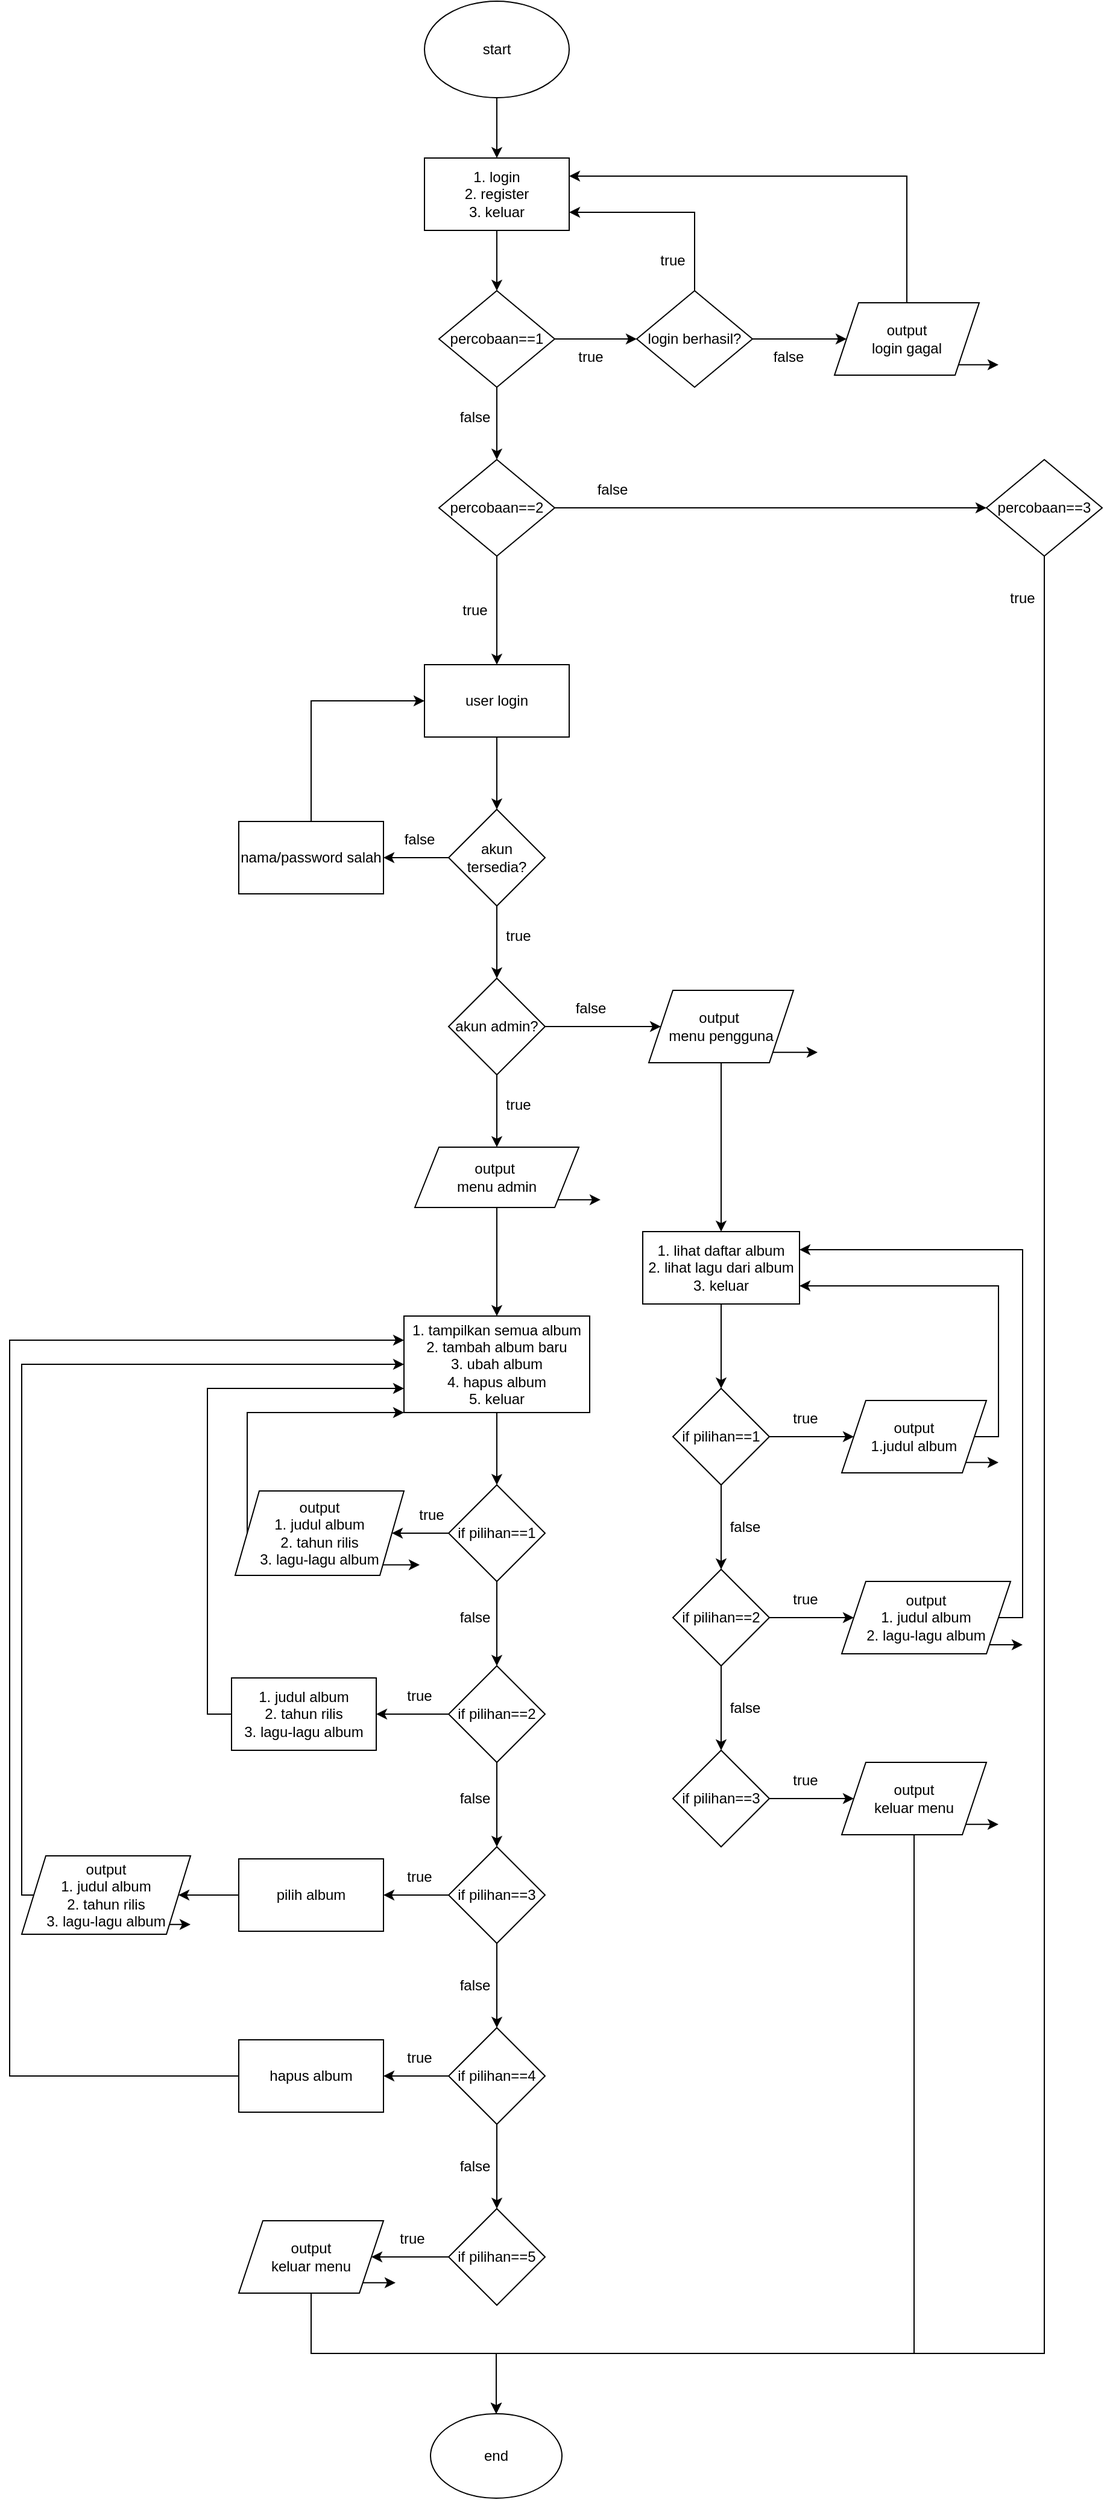 <mxfile version="28.2.7">
  <diagram name="Halaman-1" id="euhfTlCzeBTjEKXHIjLM">
    <mxGraphModel dx="1744" dy="998" grid="1" gridSize="10" guides="1" tooltips="1" connect="1" arrows="1" fold="1" page="1" pageScale="1" pageWidth="827" pageHeight="1169" math="0" shadow="0">
      <root>
        <mxCell id="0" />
        <mxCell id="1" parent="0" />
        <mxCell id="zwgT3oOxKgKw1kxHmlDp-4" value="" style="edgeStyle=orthogonalEdgeStyle;rounded=0;orthogonalLoop=1;jettySize=auto;html=1;" edge="1" parent="1" source="zwgT3oOxKgKw1kxHmlDp-2" target="zwgT3oOxKgKw1kxHmlDp-3">
          <mxGeometry relative="1" as="geometry" />
        </mxCell>
        <mxCell id="zwgT3oOxKgKw1kxHmlDp-2" value="start" style="ellipse;whiteSpace=wrap;html=1;" vertex="1" parent="1">
          <mxGeometry x="354" y="20" width="120" height="80" as="geometry" />
        </mxCell>
        <mxCell id="zwgT3oOxKgKw1kxHmlDp-6" value="" style="edgeStyle=orthogonalEdgeStyle;rounded=0;orthogonalLoop=1;jettySize=auto;html=1;" edge="1" parent="1" source="zwgT3oOxKgKw1kxHmlDp-3" target="zwgT3oOxKgKw1kxHmlDp-5">
          <mxGeometry relative="1" as="geometry" />
        </mxCell>
        <mxCell id="zwgT3oOxKgKw1kxHmlDp-3" value="1. login&lt;div&gt;2. register&lt;/div&gt;&lt;div&gt;3. keluar&lt;/div&gt;" style="whiteSpace=wrap;html=1;" vertex="1" parent="1">
          <mxGeometry x="354" y="150" width="120" height="60" as="geometry" />
        </mxCell>
        <mxCell id="zwgT3oOxKgKw1kxHmlDp-8" value="" style="edgeStyle=orthogonalEdgeStyle;rounded=0;orthogonalLoop=1;jettySize=auto;html=1;" edge="1" parent="1" source="zwgT3oOxKgKw1kxHmlDp-5" target="zwgT3oOxKgKw1kxHmlDp-7">
          <mxGeometry relative="1" as="geometry" />
        </mxCell>
        <mxCell id="zwgT3oOxKgKw1kxHmlDp-10" value="" style="edgeStyle=orthogonalEdgeStyle;rounded=0;orthogonalLoop=1;jettySize=auto;html=1;" edge="1" parent="1" source="zwgT3oOxKgKw1kxHmlDp-5" target="zwgT3oOxKgKw1kxHmlDp-9">
          <mxGeometry relative="1" as="geometry" />
        </mxCell>
        <mxCell id="zwgT3oOxKgKw1kxHmlDp-5" value="percobaan==1" style="rhombus;whiteSpace=wrap;html=1;" vertex="1" parent="1">
          <mxGeometry x="366" y="260" width="96" height="80" as="geometry" />
        </mxCell>
        <mxCell id="zwgT3oOxKgKw1kxHmlDp-14" value="" style="edgeStyle=orthogonalEdgeStyle;rounded=0;orthogonalLoop=1;jettySize=auto;html=1;" edge="1" parent="1" source="zwgT3oOxKgKw1kxHmlDp-7" target="zwgT3oOxKgKw1kxHmlDp-13">
          <mxGeometry relative="1" as="geometry" />
        </mxCell>
        <mxCell id="zwgT3oOxKgKw1kxHmlDp-100" value="" style="edgeStyle=orthogonalEdgeStyle;rounded=0;orthogonalLoop=1;jettySize=auto;html=1;" edge="1" parent="1" source="zwgT3oOxKgKw1kxHmlDp-7" target="zwgT3oOxKgKw1kxHmlDp-99">
          <mxGeometry relative="1" as="geometry" />
        </mxCell>
        <mxCell id="zwgT3oOxKgKw1kxHmlDp-7" value="percobaan==2" style="rhombus;whiteSpace=wrap;html=1;" vertex="1" parent="1">
          <mxGeometry x="366" y="400" width="96" height="80" as="geometry" />
        </mxCell>
        <mxCell id="zwgT3oOxKgKw1kxHmlDp-84" value="" style="edgeStyle=orthogonalEdgeStyle;rounded=0;orthogonalLoop=1;jettySize=auto;html=1;" edge="1" parent="1" source="zwgT3oOxKgKw1kxHmlDp-9" target="zwgT3oOxKgKw1kxHmlDp-83">
          <mxGeometry relative="1" as="geometry" />
        </mxCell>
        <mxCell id="zwgT3oOxKgKw1kxHmlDp-88" style="edgeStyle=orthogonalEdgeStyle;rounded=0;orthogonalLoop=1;jettySize=auto;html=1;exitX=0.5;exitY=0;exitDx=0;exitDy=0;entryX=1;entryY=0.75;entryDx=0;entryDy=0;" edge="1" parent="1" source="zwgT3oOxKgKw1kxHmlDp-9" target="zwgT3oOxKgKw1kxHmlDp-3">
          <mxGeometry relative="1" as="geometry" />
        </mxCell>
        <mxCell id="zwgT3oOxKgKw1kxHmlDp-9" value="login berhasil?" style="rhombus;whiteSpace=wrap;html=1;" vertex="1" parent="1">
          <mxGeometry x="530" y="260" width="96" height="80" as="geometry" />
        </mxCell>
        <mxCell id="zwgT3oOxKgKw1kxHmlDp-16" value="" style="edgeStyle=orthogonalEdgeStyle;rounded=0;orthogonalLoop=1;jettySize=auto;html=1;" edge="1" parent="1" source="zwgT3oOxKgKw1kxHmlDp-13" target="zwgT3oOxKgKw1kxHmlDp-15">
          <mxGeometry relative="1" as="geometry" />
        </mxCell>
        <mxCell id="zwgT3oOxKgKw1kxHmlDp-13" value="user login" style="whiteSpace=wrap;html=1;" vertex="1" parent="1">
          <mxGeometry x="354" y="570" width="120" height="60" as="geometry" />
        </mxCell>
        <mxCell id="zwgT3oOxKgKw1kxHmlDp-18" value="" style="edgeStyle=orthogonalEdgeStyle;rounded=0;orthogonalLoop=1;jettySize=auto;html=1;" edge="1" parent="1" source="zwgT3oOxKgKw1kxHmlDp-15" target="zwgT3oOxKgKw1kxHmlDp-17">
          <mxGeometry relative="1" as="geometry" />
        </mxCell>
        <mxCell id="zwgT3oOxKgKw1kxHmlDp-20" value="" style="edgeStyle=orthogonalEdgeStyle;rounded=0;orthogonalLoop=1;jettySize=auto;html=1;" edge="1" parent="1" source="zwgT3oOxKgKw1kxHmlDp-15" target="zwgT3oOxKgKw1kxHmlDp-19">
          <mxGeometry relative="1" as="geometry" />
        </mxCell>
        <mxCell id="zwgT3oOxKgKw1kxHmlDp-15" value="akun tersedia?" style="rhombus;whiteSpace=wrap;html=1;" vertex="1" parent="1">
          <mxGeometry x="374" y="690" width="80" height="80" as="geometry" />
        </mxCell>
        <mxCell id="zwgT3oOxKgKw1kxHmlDp-55" value="" style="edgeStyle=orthogonalEdgeStyle;rounded=0;orthogonalLoop=1;jettySize=auto;html=1;" edge="1" parent="1" source="zwgT3oOxKgKw1kxHmlDp-17" target="zwgT3oOxKgKw1kxHmlDp-54">
          <mxGeometry relative="1" as="geometry" />
        </mxCell>
        <mxCell id="zwgT3oOxKgKw1kxHmlDp-60" value="" style="edgeStyle=orthogonalEdgeStyle;rounded=0;orthogonalLoop=1;jettySize=auto;html=1;" edge="1" parent="1" source="zwgT3oOxKgKw1kxHmlDp-17" target="zwgT3oOxKgKw1kxHmlDp-59">
          <mxGeometry relative="1" as="geometry" />
        </mxCell>
        <mxCell id="zwgT3oOxKgKw1kxHmlDp-17" value="akun admin?" style="rhombus;whiteSpace=wrap;html=1;" vertex="1" parent="1">
          <mxGeometry x="374" y="830" width="80" height="80" as="geometry" />
        </mxCell>
        <mxCell id="zwgT3oOxKgKw1kxHmlDp-120" style="edgeStyle=orthogonalEdgeStyle;rounded=0;orthogonalLoop=1;jettySize=auto;html=1;exitX=0.5;exitY=0;exitDx=0;exitDy=0;entryX=0;entryY=0.5;entryDx=0;entryDy=0;" edge="1" parent="1" source="zwgT3oOxKgKw1kxHmlDp-19" target="zwgT3oOxKgKw1kxHmlDp-13">
          <mxGeometry relative="1" as="geometry" />
        </mxCell>
        <mxCell id="zwgT3oOxKgKw1kxHmlDp-19" value="nama/password salah" style="whiteSpace=wrap;html=1;" vertex="1" parent="1">
          <mxGeometry x="200" y="700" width="120" height="60" as="geometry" />
        </mxCell>
        <mxCell id="zwgT3oOxKgKw1kxHmlDp-28" value="" style="edgeStyle=orthogonalEdgeStyle;rounded=0;orthogonalLoop=1;jettySize=auto;html=1;" edge="1" parent="1" source="zwgT3oOxKgKw1kxHmlDp-25" target="zwgT3oOxKgKw1kxHmlDp-27">
          <mxGeometry relative="1" as="geometry" />
        </mxCell>
        <mxCell id="zwgT3oOxKgKw1kxHmlDp-25" value="1. tampilkan semua album&lt;div&gt;2. tambah album baru&lt;/div&gt;&lt;div&gt;3. ubah album&lt;/div&gt;&lt;div&gt;4. hapus album&lt;/div&gt;&lt;div&gt;5. keluar&lt;/div&gt;" style="whiteSpace=wrap;html=1;" vertex="1" parent="1">
          <mxGeometry x="337" y="1110" width="154" height="80" as="geometry" />
        </mxCell>
        <mxCell id="zwgT3oOxKgKw1kxHmlDp-30" value="" style="edgeStyle=orthogonalEdgeStyle;rounded=0;orthogonalLoop=1;jettySize=auto;html=1;" edge="1" parent="1" source="zwgT3oOxKgKw1kxHmlDp-27" target="zwgT3oOxKgKw1kxHmlDp-29">
          <mxGeometry relative="1" as="geometry" />
        </mxCell>
        <mxCell id="zwgT3oOxKgKw1kxHmlDp-38" value="" style="edgeStyle=orthogonalEdgeStyle;rounded=0;orthogonalLoop=1;jettySize=auto;html=1;" edge="1" parent="1" source="zwgT3oOxKgKw1kxHmlDp-27" target="zwgT3oOxKgKw1kxHmlDp-37">
          <mxGeometry relative="1" as="geometry" />
        </mxCell>
        <mxCell id="zwgT3oOxKgKw1kxHmlDp-27" value="if pilihan==1" style="rhombus;whiteSpace=wrap;html=1;" vertex="1" parent="1">
          <mxGeometry x="374" y="1250" width="80" height="80" as="geometry" />
        </mxCell>
        <mxCell id="zwgT3oOxKgKw1kxHmlDp-32" value="" style="edgeStyle=orthogonalEdgeStyle;rounded=0;orthogonalLoop=1;jettySize=auto;html=1;" edge="1" parent="1" source="zwgT3oOxKgKw1kxHmlDp-29" target="zwgT3oOxKgKw1kxHmlDp-31">
          <mxGeometry relative="1" as="geometry" />
        </mxCell>
        <mxCell id="zwgT3oOxKgKw1kxHmlDp-41" value="" style="edgeStyle=orthogonalEdgeStyle;rounded=0;orthogonalLoop=1;jettySize=auto;html=1;" edge="1" parent="1" source="zwgT3oOxKgKw1kxHmlDp-29" target="zwgT3oOxKgKw1kxHmlDp-40">
          <mxGeometry relative="1" as="geometry" />
        </mxCell>
        <mxCell id="zwgT3oOxKgKw1kxHmlDp-29" value="if pilihan==2" style="rhombus;whiteSpace=wrap;html=1;" vertex="1" parent="1">
          <mxGeometry x="374" y="1400" width="80" height="80" as="geometry" />
        </mxCell>
        <mxCell id="zwgT3oOxKgKw1kxHmlDp-34" value="" style="edgeStyle=orthogonalEdgeStyle;rounded=0;orthogonalLoop=1;jettySize=auto;html=1;" edge="1" parent="1" source="zwgT3oOxKgKw1kxHmlDp-31" target="zwgT3oOxKgKw1kxHmlDp-33">
          <mxGeometry relative="1" as="geometry" />
        </mxCell>
        <mxCell id="zwgT3oOxKgKw1kxHmlDp-43" value="" style="edgeStyle=orthogonalEdgeStyle;rounded=0;orthogonalLoop=1;jettySize=auto;html=1;" edge="1" parent="1" source="zwgT3oOxKgKw1kxHmlDp-31" target="zwgT3oOxKgKw1kxHmlDp-42">
          <mxGeometry relative="1" as="geometry" />
        </mxCell>
        <mxCell id="zwgT3oOxKgKw1kxHmlDp-31" value="if pilihan==3" style="rhombus;whiteSpace=wrap;html=1;" vertex="1" parent="1">
          <mxGeometry x="374" y="1550" width="80" height="80" as="geometry" />
        </mxCell>
        <mxCell id="zwgT3oOxKgKw1kxHmlDp-36" value="" style="edgeStyle=orthogonalEdgeStyle;rounded=0;orthogonalLoop=1;jettySize=auto;html=1;" edge="1" parent="1" source="zwgT3oOxKgKw1kxHmlDp-33" target="zwgT3oOxKgKw1kxHmlDp-35">
          <mxGeometry relative="1" as="geometry" />
        </mxCell>
        <mxCell id="zwgT3oOxKgKw1kxHmlDp-51" value="" style="edgeStyle=orthogonalEdgeStyle;rounded=0;orthogonalLoop=1;jettySize=auto;html=1;" edge="1" parent="1" source="zwgT3oOxKgKw1kxHmlDp-33" target="zwgT3oOxKgKw1kxHmlDp-50">
          <mxGeometry relative="1" as="geometry" />
        </mxCell>
        <mxCell id="zwgT3oOxKgKw1kxHmlDp-33" value="if pilihan==4" style="rhombus;whiteSpace=wrap;html=1;" vertex="1" parent="1">
          <mxGeometry x="374" y="1700" width="80" height="80" as="geometry" />
        </mxCell>
        <mxCell id="zwgT3oOxKgKw1kxHmlDp-113" value="" style="edgeStyle=orthogonalEdgeStyle;rounded=0;orthogonalLoop=1;jettySize=auto;html=1;" edge="1" parent="1" source="zwgT3oOxKgKw1kxHmlDp-35" target="zwgT3oOxKgKw1kxHmlDp-112">
          <mxGeometry relative="1" as="geometry" />
        </mxCell>
        <mxCell id="zwgT3oOxKgKw1kxHmlDp-35" value="if pilihan==5" style="rhombus;whiteSpace=wrap;html=1;" vertex="1" parent="1">
          <mxGeometry x="374" y="1850" width="80" height="80" as="geometry" />
        </mxCell>
        <mxCell id="zwgT3oOxKgKw1kxHmlDp-39" style="edgeStyle=orthogonalEdgeStyle;rounded=0;orthogonalLoop=1;jettySize=auto;html=1;exitX=1;exitY=1;exitDx=0;exitDy=0;" edge="1" parent="1" source="zwgT3oOxKgKw1kxHmlDp-37">
          <mxGeometry relative="1" as="geometry">
            <mxPoint x="350" y="1316.0" as="targetPoint" />
          </mxGeometry>
        </mxCell>
        <mxCell id="zwgT3oOxKgKw1kxHmlDp-47" style="edgeStyle=orthogonalEdgeStyle;rounded=0;orthogonalLoop=1;jettySize=auto;html=1;exitX=0;exitY=0.5;exitDx=0;exitDy=0;entryX=0;entryY=1;entryDx=0;entryDy=0;" edge="1" parent="1" source="zwgT3oOxKgKw1kxHmlDp-37" target="zwgT3oOxKgKw1kxHmlDp-25">
          <mxGeometry relative="1" as="geometry">
            <Array as="points">
              <mxPoint x="207" y="1190" />
            </Array>
          </mxGeometry>
        </mxCell>
        <mxCell id="zwgT3oOxKgKw1kxHmlDp-37" value="output&lt;div&gt;1. judul album&lt;/div&gt;&lt;div&gt;2. tahun rilis&lt;/div&gt;&lt;div&gt;3. lagu-lagu album&lt;/div&gt;" style="shape=parallelogram;perimeter=parallelogramPerimeter;whiteSpace=wrap;html=1;fixedSize=1;" vertex="1" parent="1">
          <mxGeometry x="197" y="1255" width="140" height="70" as="geometry" />
        </mxCell>
        <mxCell id="zwgT3oOxKgKw1kxHmlDp-48" style="edgeStyle=orthogonalEdgeStyle;rounded=0;orthogonalLoop=1;jettySize=auto;html=1;exitX=0;exitY=0.5;exitDx=0;exitDy=0;entryX=0;entryY=0.75;entryDx=0;entryDy=0;" edge="1" parent="1" source="zwgT3oOxKgKw1kxHmlDp-40" target="zwgT3oOxKgKw1kxHmlDp-25">
          <mxGeometry relative="1" as="geometry" />
        </mxCell>
        <mxCell id="zwgT3oOxKgKw1kxHmlDp-40" value="1. judul album&lt;div&gt;2. tahun rilis&lt;/div&gt;&lt;div&gt;3. lagu-lagu album&lt;/div&gt;" style="whiteSpace=wrap;html=1;" vertex="1" parent="1">
          <mxGeometry x="194" y="1410" width="120" height="60" as="geometry" />
        </mxCell>
        <mxCell id="zwgT3oOxKgKw1kxHmlDp-45" value="" style="edgeStyle=orthogonalEdgeStyle;rounded=0;orthogonalLoop=1;jettySize=auto;html=1;" edge="1" parent="1" source="zwgT3oOxKgKw1kxHmlDp-42" target="zwgT3oOxKgKw1kxHmlDp-44">
          <mxGeometry relative="1" as="geometry" />
        </mxCell>
        <mxCell id="zwgT3oOxKgKw1kxHmlDp-42" value="pilih album" style="whiteSpace=wrap;html=1;" vertex="1" parent="1">
          <mxGeometry x="200" y="1560" width="120" height="60" as="geometry" />
        </mxCell>
        <mxCell id="zwgT3oOxKgKw1kxHmlDp-46" style="edgeStyle=orthogonalEdgeStyle;rounded=0;orthogonalLoop=1;jettySize=auto;html=1;exitX=1;exitY=1;exitDx=0;exitDy=0;" edge="1" parent="1" source="zwgT3oOxKgKw1kxHmlDp-44">
          <mxGeometry relative="1" as="geometry">
            <mxPoint x="160.0" y="1614.182" as="targetPoint" />
          </mxGeometry>
        </mxCell>
        <mxCell id="zwgT3oOxKgKw1kxHmlDp-49" style="edgeStyle=orthogonalEdgeStyle;rounded=0;orthogonalLoop=1;jettySize=auto;html=1;exitX=0;exitY=0.5;exitDx=0;exitDy=0;entryX=0;entryY=0.5;entryDx=0;entryDy=0;" edge="1" parent="1" source="zwgT3oOxKgKw1kxHmlDp-44" target="zwgT3oOxKgKw1kxHmlDp-25">
          <mxGeometry relative="1" as="geometry">
            <Array as="points">
              <mxPoint x="20" y="1590" />
              <mxPoint x="20" y="1150" />
            </Array>
          </mxGeometry>
        </mxCell>
        <mxCell id="zwgT3oOxKgKw1kxHmlDp-44" value="output&lt;div&gt;1. judul album&lt;/div&gt;&lt;div&gt;2. tahun rilis&lt;/div&gt;&lt;div&gt;3. lagu-lagu album&lt;/div&gt;" style="shape=parallelogram;perimeter=parallelogramPerimeter;whiteSpace=wrap;html=1;fixedSize=1;" vertex="1" parent="1">
          <mxGeometry x="20" y="1557.5" width="140" height="65" as="geometry" />
        </mxCell>
        <mxCell id="zwgT3oOxKgKw1kxHmlDp-104" style="edgeStyle=orthogonalEdgeStyle;rounded=0;orthogonalLoop=1;jettySize=auto;html=1;exitX=0;exitY=0.5;exitDx=0;exitDy=0;entryX=0;entryY=0.25;entryDx=0;entryDy=0;" edge="1" parent="1" source="zwgT3oOxKgKw1kxHmlDp-50" target="zwgT3oOxKgKw1kxHmlDp-25">
          <mxGeometry relative="1" as="geometry">
            <Array as="points">
              <mxPoint x="10" y="1740" />
              <mxPoint x="10" y="1130" />
            </Array>
          </mxGeometry>
        </mxCell>
        <mxCell id="zwgT3oOxKgKw1kxHmlDp-50" value="hapus album" style="whiteSpace=wrap;html=1;" vertex="1" parent="1">
          <mxGeometry x="200" y="1710" width="120" height="60" as="geometry" />
        </mxCell>
        <mxCell id="zwgT3oOxKgKw1kxHmlDp-56" style="edgeStyle=orthogonalEdgeStyle;rounded=0;orthogonalLoop=1;jettySize=auto;html=1;exitX=0.5;exitY=1;exitDx=0;exitDy=0;entryX=0.5;entryY=0;entryDx=0;entryDy=0;" edge="1" parent="1" source="zwgT3oOxKgKw1kxHmlDp-54" target="zwgT3oOxKgKw1kxHmlDp-25">
          <mxGeometry relative="1" as="geometry" />
        </mxCell>
        <mxCell id="zwgT3oOxKgKw1kxHmlDp-58" style="edgeStyle=orthogonalEdgeStyle;rounded=0;orthogonalLoop=1;jettySize=auto;html=1;exitX=1;exitY=1;exitDx=0;exitDy=0;" edge="1" parent="1" source="zwgT3oOxKgKw1kxHmlDp-54">
          <mxGeometry relative="1" as="geometry">
            <mxPoint x="500" y="1013.273" as="targetPoint" />
          </mxGeometry>
        </mxCell>
        <mxCell id="zwgT3oOxKgKw1kxHmlDp-54" value="output&amp;nbsp;&lt;div&gt;menu admin&lt;/div&gt;" style="shape=parallelogram;perimeter=parallelogramPerimeter;whiteSpace=wrap;html=1;fixedSize=1;" vertex="1" parent="1">
          <mxGeometry x="346" y="970" width="136" height="50" as="geometry" />
        </mxCell>
        <mxCell id="zwgT3oOxKgKw1kxHmlDp-61" style="edgeStyle=orthogonalEdgeStyle;rounded=0;orthogonalLoop=1;jettySize=auto;html=1;exitX=1;exitY=1;exitDx=0;exitDy=0;" edge="1" parent="1" source="zwgT3oOxKgKw1kxHmlDp-59">
          <mxGeometry relative="1" as="geometry">
            <mxPoint x="680" y="891.455" as="targetPoint" />
          </mxGeometry>
        </mxCell>
        <mxCell id="zwgT3oOxKgKw1kxHmlDp-68" value="" style="edgeStyle=orthogonalEdgeStyle;rounded=0;orthogonalLoop=1;jettySize=auto;html=1;" edge="1" parent="1" source="zwgT3oOxKgKw1kxHmlDp-59" target="zwgT3oOxKgKw1kxHmlDp-67">
          <mxGeometry relative="1" as="geometry" />
        </mxCell>
        <mxCell id="zwgT3oOxKgKw1kxHmlDp-59" value="output&amp;nbsp;&lt;div&gt;menu pengguna&lt;/div&gt;" style="shape=parallelogram;perimeter=parallelogramPerimeter;whiteSpace=wrap;html=1;fixedSize=1;" vertex="1" parent="1">
          <mxGeometry x="540" y="840" width="120" height="60" as="geometry" />
        </mxCell>
        <mxCell id="zwgT3oOxKgKw1kxHmlDp-63" value="false" style="text;html=1;whiteSpace=wrap;strokeColor=none;fillColor=none;align=center;verticalAlign=middle;rounded=0;" vertex="1" parent="1">
          <mxGeometry x="320" y="700" width="60" height="30" as="geometry" />
        </mxCell>
        <mxCell id="zwgT3oOxKgKw1kxHmlDp-64" value="true" style="text;html=1;whiteSpace=wrap;strokeColor=none;fillColor=none;align=center;verticalAlign=middle;rounded=0;" vertex="1" parent="1">
          <mxGeometry x="402" y="780" width="60" height="30" as="geometry" />
        </mxCell>
        <mxCell id="zwgT3oOxKgKw1kxHmlDp-65" value="false" style="text;html=1;whiteSpace=wrap;strokeColor=none;fillColor=none;align=center;verticalAlign=middle;rounded=0;" vertex="1" parent="1">
          <mxGeometry x="462" y="840" width="60" height="30" as="geometry" />
        </mxCell>
        <mxCell id="zwgT3oOxKgKw1kxHmlDp-66" value="true" style="text;html=1;whiteSpace=wrap;strokeColor=none;fillColor=none;align=center;verticalAlign=middle;rounded=0;" vertex="1" parent="1">
          <mxGeometry x="402" y="920" width="60" height="30" as="geometry" />
        </mxCell>
        <mxCell id="zwgT3oOxKgKw1kxHmlDp-70" value="" style="edgeStyle=orthogonalEdgeStyle;rounded=0;orthogonalLoop=1;jettySize=auto;html=1;" edge="1" parent="1" source="zwgT3oOxKgKw1kxHmlDp-67" target="zwgT3oOxKgKw1kxHmlDp-69">
          <mxGeometry relative="1" as="geometry" />
        </mxCell>
        <mxCell id="zwgT3oOxKgKw1kxHmlDp-67" value="1. lihat daftar album&lt;div&gt;2. lihat lagu dari album&lt;/div&gt;&lt;div&gt;3. keluar&lt;/div&gt;" style="whiteSpace=wrap;html=1;" vertex="1" parent="1">
          <mxGeometry x="535" y="1040" width="130" height="60" as="geometry" />
        </mxCell>
        <mxCell id="zwgT3oOxKgKw1kxHmlDp-72" value="" style="edgeStyle=orthogonalEdgeStyle;rounded=0;orthogonalLoop=1;jettySize=auto;html=1;" edge="1" parent="1" source="zwgT3oOxKgKw1kxHmlDp-69" target="zwgT3oOxKgKw1kxHmlDp-71">
          <mxGeometry relative="1" as="geometry" />
        </mxCell>
        <mxCell id="zwgT3oOxKgKw1kxHmlDp-76" value="" style="edgeStyle=orthogonalEdgeStyle;rounded=0;orthogonalLoop=1;jettySize=auto;html=1;" edge="1" parent="1" source="zwgT3oOxKgKw1kxHmlDp-69" target="zwgT3oOxKgKw1kxHmlDp-75">
          <mxGeometry relative="1" as="geometry" />
        </mxCell>
        <mxCell id="zwgT3oOxKgKw1kxHmlDp-69" value="if pilihan==1" style="rhombus;whiteSpace=wrap;html=1;" vertex="1" parent="1">
          <mxGeometry x="560" y="1170" width="80" height="80" as="geometry" />
        </mxCell>
        <mxCell id="zwgT3oOxKgKw1kxHmlDp-74" value="" style="edgeStyle=orthogonalEdgeStyle;rounded=0;orthogonalLoop=1;jettySize=auto;html=1;" edge="1" parent="1" source="zwgT3oOxKgKw1kxHmlDp-71" target="zwgT3oOxKgKw1kxHmlDp-73">
          <mxGeometry relative="1" as="geometry" />
        </mxCell>
        <mxCell id="zwgT3oOxKgKw1kxHmlDp-78" value="" style="edgeStyle=orthogonalEdgeStyle;rounded=0;orthogonalLoop=1;jettySize=auto;html=1;" edge="1" parent="1" source="zwgT3oOxKgKw1kxHmlDp-71" target="zwgT3oOxKgKw1kxHmlDp-77">
          <mxGeometry relative="1" as="geometry" />
        </mxCell>
        <mxCell id="zwgT3oOxKgKw1kxHmlDp-71" value="if pilihan==2" style="rhombus;whiteSpace=wrap;html=1;" vertex="1" parent="1">
          <mxGeometry x="560" y="1320" width="80" height="80" as="geometry" />
        </mxCell>
        <mxCell id="zwgT3oOxKgKw1kxHmlDp-117" value="" style="edgeStyle=orthogonalEdgeStyle;rounded=0;orthogonalLoop=1;jettySize=auto;html=1;" edge="1" parent="1" source="zwgT3oOxKgKw1kxHmlDp-73" target="zwgT3oOxKgKw1kxHmlDp-116">
          <mxGeometry relative="1" as="geometry" />
        </mxCell>
        <mxCell id="zwgT3oOxKgKw1kxHmlDp-73" value="if pilihan==3" style="rhombus;whiteSpace=wrap;html=1;" vertex="1" parent="1">
          <mxGeometry x="560" y="1470" width="80" height="80" as="geometry" />
        </mxCell>
        <mxCell id="zwgT3oOxKgKw1kxHmlDp-86" style="edgeStyle=orthogonalEdgeStyle;rounded=0;orthogonalLoop=1;jettySize=auto;html=1;exitX=1;exitY=1;exitDx=0;exitDy=0;" edge="1" parent="1" source="zwgT3oOxKgKw1kxHmlDp-75">
          <mxGeometry relative="1" as="geometry">
            <mxPoint x="830" y="1231.455" as="targetPoint" />
          </mxGeometry>
        </mxCell>
        <mxCell id="zwgT3oOxKgKw1kxHmlDp-101" style="edgeStyle=orthogonalEdgeStyle;rounded=0;orthogonalLoop=1;jettySize=auto;html=1;exitX=1;exitY=0.5;exitDx=0;exitDy=0;entryX=1;entryY=0.75;entryDx=0;entryDy=0;" edge="1" parent="1" source="zwgT3oOxKgKw1kxHmlDp-75" target="zwgT3oOxKgKw1kxHmlDp-67">
          <mxGeometry relative="1" as="geometry">
            <Array as="points">
              <mxPoint x="830" y="1210" />
              <mxPoint x="830" y="1085" />
            </Array>
          </mxGeometry>
        </mxCell>
        <mxCell id="zwgT3oOxKgKw1kxHmlDp-75" value="output&lt;div&gt;1.judul album&lt;/div&gt;" style="shape=parallelogram;perimeter=parallelogramPerimeter;whiteSpace=wrap;html=1;fixedSize=1;" vertex="1" parent="1">
          <mxGeometry x="700" y="1180" width="120" height="60" as="geometry" />
        </mxCell>
        <mxCell id="zwgT3oOxKgKw1kxHmlDp-85" style="edgeStyle=orthogonalEdgeStyle;rounded=0;orthogonalLoop=1;jettySize=auto;html=1;exitX=1;exitY=1;exitDx=0;exitDy=0;" edge="1" parent="1" source="zwgT3oOxKgKw1kxHmlDp-77">
          <mxGeometry relative="1" as="geometry">
            <mxPoint x="850" y="1382.364" as="targetPoint" />
          </mxGeometry>
        </mxCell>
        <mxCell id="zwgT3oOxKgKw1kxHmlDp-102" style="edgeStyle=orthogonalEdgeStyle;rounded=0;orthogonalLoop=1;jettySize=auto;html=1;exitX=1;exitY=0.5;exitDx=0;exitDy=0;entryX=1;entryY=0.25;entryDx=0;entryDy=0;" edge="1" parent="1" source="zwgT3oOxKgKw1kxHmlDp-77" target="zwgT3oOxKgKw1kxHmlDp-67">
          <mxGeometry relative="1" as="geometry">
            <Array as="points">
              <mxPoint x="850" y="1360" />
              <mxPoint x="850" y="1055" />
            </Array>
          </mxGeometry>
        </mxCell>
        <mxCell id="zwgT3oOxKgKw1kxHmlDp-77" value="output&lt;div&gt;1. judul album&lt;/div&gt;&lt;div&gt;2. lagu-lagu album&lt;/div&gt;" style="shape=parallelogram;perimeter=parallelogramPerimeter;whiteSpace=wrap;html=1;fixedSize=1;" vertex="1" parent="1">
          <mxGeometry x="700" y="1330" width="140" height="60" as="geometry" />
        </mxCell>
        <mxCell id="zwgT3oOxKgKw1kxHmlDp-87" style="edgeStyle=orthogonalEdgeStyle;rounded=0;orthogonalLoop=1;jettySize=auto;html=1;exitX=1;exitY=1;exitDx=0;exitDy=0;" edge="1" parent="1" source="zwgT3oOxKgKw1kxHmlDp-83">
          <mxGeometry relative="1" as="geometry">
            <mxPoint x="830" y="321.455" as="targetPoint" />
          </mxGeometry>
        </mxCell>
        <mxCell id="zwgT3oOxKgKw1kxHmlDp-89" style="edgeStyle=orthogonalEdgeStyle;rounded=0;orthogonalLoop=1;jettySize=auto;html=1;exitX=0.5;exitY=0;exitDx=0;exitDy=0;entryX=1;entryY=0.25;entryDx=0;entryDy=0;" edge="1" parent="1" source="zwgT3oOxKgKw1kxHmlDp-83" target="zwgT3oOxKgKw1kxHmlDp-3">
          <mxGeometry relative="1" as="geometry" />
        </mxCell>
        <mxCell id="zwgT3oOxKgKw1kxHmlDp-83" value="output&lt;div&gt;login gagal&lt;/div&gt;" style="shape=parallelogram;perimeter=parallelogramPerimeter;whiteSpace=wrap;html=1;fixedSize=1;" vertex="1" parent="1">
          <mxGeometry x="694" y="270" width="120" height="60" as="geometry" />
        </mxCell>
        <mxCell id="zwgT3oOxKgKw1kxHmlDp-90" value="true" style="text;html=1;whiteSpace=wrap;strokeColor=none;fillColor=none;align=center;verticalAlign=middle;rounded=0;" vertex="1" parent="1">
          <mxGeometry x="530" y="220" width="60" height="30" as="geometry" />
        </mxCell>
        <mxCell id="zwgT3oOxKgKw1kxHmlDp-91" value="false" style="text;html=1;whiteSpace=wrap;strokeColor=none;fillColor=none;align=center;verticalAlign=middle;rounded=0;" vertex="1" parent="1">
          <mxGeometry x="626" y="300" width="60" height="30" as="geometry" />
        </mxCell>
        <mxCell id="zwgT3oOxKgKw1kxHmlDp-92" value="true" style="text;html=1;whiteSpace=wrap;strokeColor=none;fillColor=none;align=center;verticalAlign=middle;rounded=0;" vertex="1" parent="1">
          <mxGeometry x="462" y="300" width="60" height="30" as="geometry" />
        </mxCell>
        <mxCell id="zwgT3oOxKgKw1kxHmlDp-93" value="true" style="text;html=1;whiteSpace=wrap;strokeColor=none;fillColor=none;align=center;verticalAlign=middle;rounded=0;" vertex="1" parent="1">
          <mxGeometry x="366" y="510" width="60" height="30" as="geometry" />
        </mxCell>
        <mxCell id="zwgT3oOxKgKw1kxHmlDp-94" value="false" style="text;html=1;whiteSpace=wrap;strokeColor=none;fillColor=none;align=center;verticalAlign=middle;rounded=0;" vertex="1" parent="1">
          <mxGeometry x="366" y="350" width="60" height="30" as="geometry" />
        </mxCell>
        <mxCell id="zwgT3oOxKgKw1kxHmlDp-95" value="false" style="text;html=1;whiteSpace=wrap;strokeColor=none;fillColor=none;align=center;verticalAlign=middle;rounded=0;" vertex="1" parent="1">
          <mxGeometry x="480" y="410" width="60" height="30" as="geometry" />
        </mxCell>
        <mxCell id="zwgT3oOxKgKw1kxHmlDp-108" style="edgeStyle=orthogonalEdgeStyle;rounded=0;orthogonalLoop=1;jettySize=auto;html=1;exitX=0.5;exitY=1;exitDx=0;exitDy=0;entryX=0.5;entryY=0;entryDx=0;entryDy=0;" edge="1" parent="1" source="zwgT3oOxKgKw1kxHmlDp-99" target="zwgT3oOxKgKw1kxHmlDp-107">
          <mxGeometry relative="1" as="geometry">
            <Array as="points">
              <mxPoint x="868" y="1970" />
              <mxPoint x="414" y="1970" />
            </Array>
          </mxGeometry>
        </mxCell>
        <mxCell id="zwgT3oOxKgKw1kxHmlDp-99" value="percobaan==3" style="rhombus;whiteSpace=wrap;html=1;" vertex="1" parent="1">
          <mxGeometry x="820" y="400" width="96" height="80" as="geometry" />
        </mxCell>
        <mxCell id="zwgT3oOxKgKw1kxHmlDp-107" value="end" style="ellipse;whiteSpace=wrap;html=1;" vertex="1" parent="1">
          <mxGeometry x="359" y="2020" width="109" height="70" as="geometry" />
        </mxCell>
        <mxCell id="zwgT3oOxKgKw1kxHmlDp-111" value="true" style="text;html=1;whiteSpace=wrap;strokeColor=none;fillColor=none;align=center;verticalAlign=middle;rounded=0;" vertex="1" parent="1">
          <mxGeometry x="820" y="500" width="60" height="30" as="geometry" />
        </mxCell>
        <mxCell id="zwgT3oOxKgKw1kxHmlDp-114" style="edgeStyle=orthogonalEdgeStyle;rounded=0;orthogonalLoop=1;jettySize=auto;html=1;exitX=1;exitY=1;exitDx=0;exitDy=0;" edge="1" parent="1" source="zwgT3oOxKgKw1kxHmlDp-112">
          <mxGeometry relative="1" as="geometry">
            <mxPoint x="330.0" y="1911.455" as="targetPoint" />
          </mxGeometry>
        </mxCell>
        <mxCell id="zwgT3oOxKgKw1kxHmlDp-115" style="edgeStyle=orthogonalEdgeStyle;rounded=0;orthogonalLoop=1;jettySize=auto;html=1;exitX=0.5;exitY=1;exitDx=0;exitDy=0;entryX=0.5;entryY=0;entryDx=0;entryDy=0;" edge="1" parent="1" source="zwgT3oOxKgKw1kxHmlDp-112" target="zwgT3oOxKgKw1kxHmlDp-107">
          <mxGeometry relative="1" as="geometry" />
        </mxCell>
        <mxCell id="zwgT3oOxKgKw1kxHmlDp-112" value="output&lt;div&gt;keluar menu&lt;/div&gt;" style="shape=parallelogram;perimeter=parallelogramPerimeter;whiteSpace=wrap;html=1;fixedSize=1;" vertex="1" parent="1">
          <mxGeometry x="200" y="1860" width="120" height="60" as="geometry" />
        </mxCell>
        <mxCell id="zwgT3oOxKgKw1kxHmlDp-118" style="edgeStyle=orthogonalEdgeStyle;rounded=0;orthogonalLoop=1;jettySize=auto;html=1;exitX=0.5;exitY=1;exitDx=0;exitDy=0;entryX=0.5;entryY=0;entryDx=0;entryDy=0;" edge="1" parent="1" source="zwgT3oOxKgKw1kxHmlDp-116" target="zwgT3oOxKgKw1kxHmlDp-107">
          <mxGeometry relative="1" as="geometry">
            <Array as="points">
              <mxPoint x="760" y="1970" />
              <mxPoint x="414" y="1970" />
            </Array>
          </mxGeometry>
        </mxCell>
        <mxCell id="zwgT3oOxKgKw1kxHmlDp-119" style="edgeStyle=orthogonalEdgeStyle;rounded=0;orthogonalLoop=1;jettySize=auto;html=1;exitX=1;exitY=1;exitDx=0;exitDy=0;" edge="1" parent="1" source="zwgT3oOxKgKw1kxHmlDp-116">
          <mxGeometry relative="1" as="geometry">
            <mxPoint x="830" y="1531.455" as="targetPoint" />
          </mxGeometry>
        </mxCell>
        <mxCell id="zwgT3oOxKgKw1kxHmlDp-116" value="output&lt;div&gt;keluar menu&lt;/div&gt;" style="shape=parallelogram;perimeter=parallelogramPerimeter;whiteSpace=wrap;html=1;fixedSize=1;" vertex="1" parent="1">
          <mxGeometry x="700" y="1480" width="120" height="60" as="geometry" />
        </mxCell>
        <mxCell id="zwgT3oOxKgKw1kxHmlDp-121" value="true" style="text;html=1;whiteSpace=wrap;strokeColor=none;fillColor=none;align=center;verticalAlign=middle;rounded=0;" vertex="1" parent="1">
          <mxGeometry x="330" y="1260" width="60" height="30" as="geometry" />
        </mxCell>
        <mxCell id="zwgT3oOxKgKw1kxHmlDp-122" value="true" style="text;html=1;whiteSpace=wrap;strokeColor=none;fillColor=none;align=center;verticalAlign=middle;rounded=0;" vertex="1" parent="1">
          <mxGeometry x="320" y="1410" width="60" height="30" as="geometry" />
        </mxCell>
        <mxCell id="zwgT3oOxKgKw1kxHmlDp-123" value="true" style="text;html=1;whiteSpace=wrap;strokeColor=none;fillColor=none;align=center;verticalAlign=middle;rounded=0;" vertex="1" parent="1">
          <mxGeometry x="320" y="1560" width="60" height="30" as="geometry" />
        </mxCell>
        <mxCell id="zwgT3oOxKgKw1kxHmlDp-124" value="true" style="text;html=1;whiteSpace=wrap;strokeColor=none;fillColor=none;align=center;verticalAlign=middle;rounded=0;" vertex="1" parent="1">
          <mxGeometry x="320" y="1710" width="60" height="30" as="geometry" />
        </mxCell>
        <mxCell id="zwgT3oOxKgKw1kxHmlDp-125" value="true" style="text;html=1;whiteSpace=wrap;strokeColor=none;fillColor=none;align=center;verticalAlign=middle;rounded=0;" vertex="1" parent="1">
          <mxGeometry x="314" y="1860" width="60" height="30" as="geometry" />
        </mxCell>
        <mxCell id="zwgT3oOxKgKw1kxHmlDp-126" value="true" style="text;html=1;whiteSpace=wrap;strokeColor=none;fillColor=none;align=center;verticalAlign=middle;rounded=0;" vertex="1" parent="1">
          <mxGeometry x="640" y="1180" width="60" height="30" as="geometry" />
        </mxCell>
        <mxCell id="zwgT3oOxKgKw1kxHmlDp-127" value="true" style="text;html=1;whiteSpace=wrap;strokeColor=none;fillColor=none;align=center;verticalAlign=middle;rounded=0;" vertex="1" parent="1">
          <mxGeometry x="640" y="1330" width="60" height="30" as="geometry" />
        </mxCell>
        <mxCell id="zwgT3oOxKgKw1kxHmlDp-128" value="true" style="text;html=1;whiteSpace=wrap;strokeColor=none;fillColor=none;align=center;verticalAlign=middle;rounded=0;" vertex="1" parent="1">
          <mxGeometry x="640" y="1480" width="60" height="30" as="geometry" />
        </mxCell>
        <mxCell id="zwgT3oOxKgKw1kxHmlDp-129" value="false" style="text;html=1;whiteSpace=wrap;strokeColor=none;fillColor=none;align=center;verticalAlign=middle;rounded=0;" vertex="1" parent="1">
          <mxGeometry x="590" y="1270" width="60" height="30" as="geometry" />
        </mxCell>
        <mxCell id="zwgT3oOxKgKw1kxHmlDp-130" value="false" style="text;html=1;whiteSpace=wrap;strokeColor=none;fillColor=none;align=center;verticalAlign=middle;rounded=0;" vertex="1" parent="1">
          <mxGeometry x="590" y="1420" width="60" height="30" as="geometry" />
        </mxCell>
        <mxCell id="zwgT3oOxKgKw1kxHmlDp-131" value="false" style="text;html=1;whiteSpace=wrap;strokeColor=none;fillColor=none;align=center;verticalAlign=middle;rounded=0;" vertex="1" parent="1">
          <mxGeometry x="366" y="1345" width="60" height="30" as="geometry" />
        </mxCell>
        <mxCell id="zwgT3oOxKgKw1kxHmlDp-132" value="false" style="text;html=1;whiteSpace=wrap;strokeColor=none;fillColor=none;align=center;verticalAlign=middle;rounded=0;" vertex="1" parent="1">
          <mxGeometry x="366" y="1495" width="60" height="30" as="geometry" />
        </mxCell>
        <mxCell id="zwgT3oOxKgKw1kxHmlDp-133" value="false" style="text;html=1;whiteSpace=wrap;strokeColor=none;fillColor=none;align=center;verticalAlign=middle;rounded=0;" vertex="1" parent="1">
          <mxGeometry x="366" y="1650" width="60" height="30" as="geometry" />
        </mxCell>
        <mxCell id="zwgT3oOxKgKw1kxHmlDp-134" value="false" style="text;html=1;whiteSpace=wrap;strokeColor=none;fillColor=none;align=center;verticalAlign=middle;rounded=0;" vertex="1" parent="1">
          <mxGeometry x="366" y="1800" width="60" height="30" as="geometry" />
        </mxCell>
      </root>
    </mxGraphModel>
  </diagram>
</mxfile>

